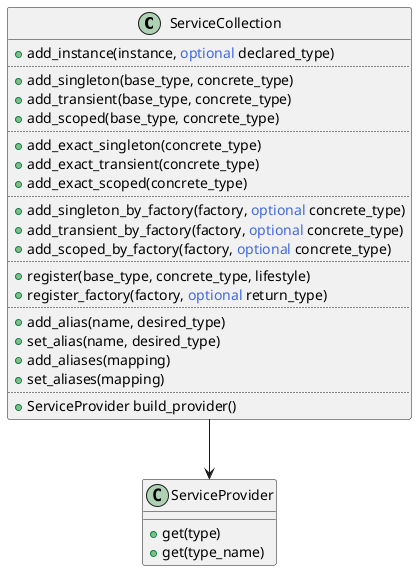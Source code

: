 @startuml classes

class ServiceCollection {
	+add_instance(instance, <color:royalBlue>optional</color> declared_type)
	..
	+add_singleton(base_type, concrete_type)
	+add_transient(base_type, concrete_type)
	+add_scoped(base_type, concrete_type)
	..
	+add_exact_singleton(concrete_type)
	+add_exact_transient(concrete_type)
	+add_exact_scoped(concrete_type)
	..
	+add_singleton_by_factory(factory, <color:royalBlue>optional</color> concrete_type)
	+add_transient_by_factory(factory, <color:royalBlue>optional</color> concrete_type)
	+add_scoped_by_factory(factory, <color:royalBlue>optional</color> concrete_type)
	..
	+register(base_type, concrete_type, lifestyle)
	+register_factory(factory, <color:royalBlue>optional</color> return_type)
	..
	+add_alias(name, desired_type)
	+set_alias(name, desired_type)
	+add_aliases(mapping)
	+set_aliases(mapping)
	..
	+ServiceProvider build_provider()
}

class ServiceProvider {
  +get(type)
	+get(type_name)
}

ServiceCollection -down-> ServiceProvider

@enduml